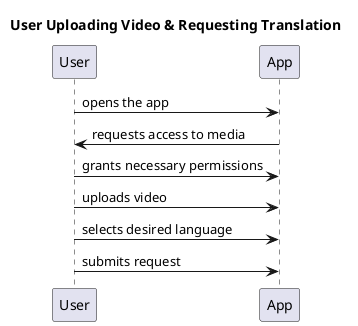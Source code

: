 @startuml User Uploading Video & Requesting Translation

title User Uploading Video & Requesting Translation

User -> App : opens the app
App -> User : requests access to media
User -> App : grants necessary permissions
User -> App : uploads video
User -> App : selects desired language
User -> App : submits request

@enduml

@startuml User Saving & Sharing Translation

title User Saving & Sharing Translation

User -> App : saves translation for later reference
User -> App : shares translation with others through various platforms (email, social media, etc.)

@enduml

